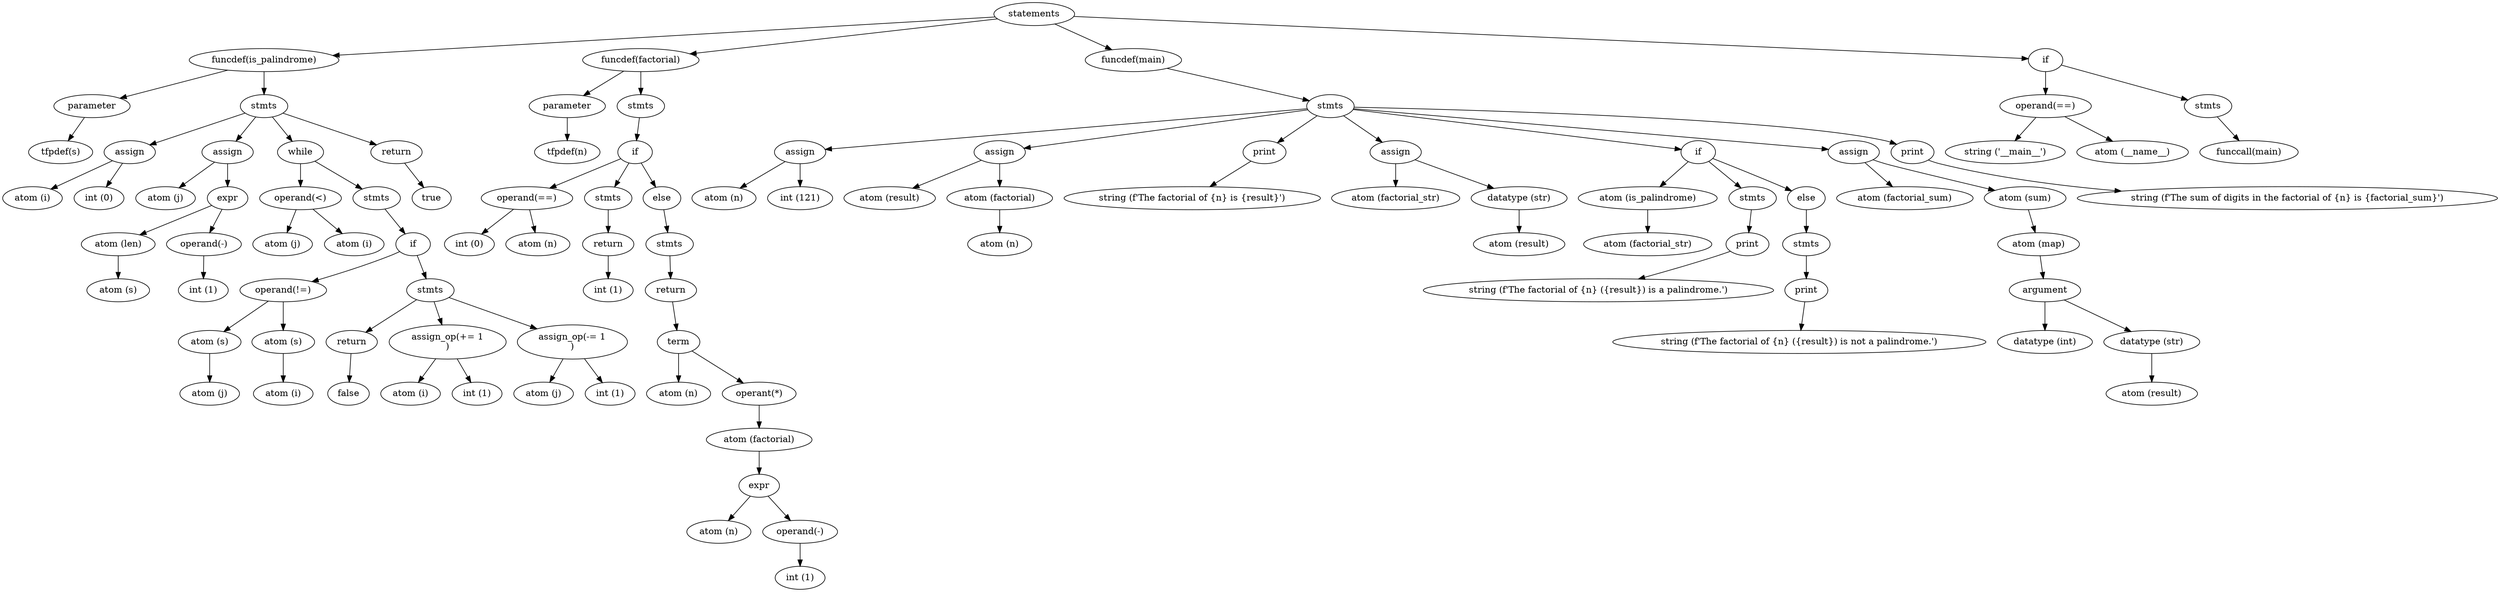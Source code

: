 digraph G {
	statements36 [label = "statements"]
	statements36 -> funcdef35;
	funcdef35 [label = "funcdef(is_palindrome)"]
	funcdef35 -> parameter1;
	parameter1 [label = "parameter"]
	parameter1 -> tfpdef0;
	tfpdef0 [label = "tfpdef(s)"]
	funcdef35 -> stmts5;
	stmts5 [label = "stmts"]
	stmts5 -> assign4;
	assign4 [label = "assign"]
	assign4 -> NAME2;
	NAME2 [label = "atom (i)"]
	assign4 -> int3;
	int3 [label = "int (0)"]
	stmts5 -> assign12;
	assign12 [label = "assign"]
	assign12 -> NAME6;
	NAME6 [label = "atom (j)"]
	assign12 -> arithm_expr11;
	arithm_expr11 [label = "expr"]
	arithm_expr11 -> NAME7;
	NAME7 [label = "atom (len)"]
	NAME7 -> NAME8;
	NAME8 [label = "atom (s)"]
	arithm_expr11 -> operand9;
	operand9 [label = "operand(-)"]
	operand9 -> int10;
	int10 [label = "int (1)"]
	stmts5 -> while32;
	while32 [label = "while"]
	while32 -> operand14;
	operand14 [label = "operand(<)"]
	operand14 -> NAME15;
	NAME15 [label = "atom (j)"]
	operand14 -> NAME13;
	NAME13 [label = "atom (i)"]
	while32 -> stmts31;
	stmts31 [label = "stmts"]
	stmts31 -> if30;
	if30 [label = "if"]
	if30 -> operand18;
	operand18 [label = "operand(!=)"]
	operand18 -> NAME19;
	NAME19 [label = "atom (s)"]
	NAME19 -> NAME20;
	NAME20 [label = "atom (j)"]
	operand18 -> NAME16;
	NAME16 [label = "atom (s)"]
	NAME16 -> NAME17;
	NAME17 [label = "atom (i)"]
	if30 -> stmts23;
	stmts23 [label = "stmts"]
	stmts23 -> return22;
	return22 [label = "return"]
	return22 -> false21;
	false21 [label = "false"]
	stmts23 -> expr_stmt26;
	expr_stmt26 [label = "assign_op(+= 1
)"]
	expr_stmt26 -> NAME24;
	NAME24 [label = "atom (i)"]
	expr_stmt26 -> int25;
	int25 [label = "int (1)"]
	stmts23 -> expr_stmt29;
	expr_stmt29 [label = "assign_op(-= 1
)"]
	expr_stmt29 -> NAME27;
	NAME27 [label = "atom (j)"]
	expr_stmt29 -> int28;
	int28 [label = "int (1)"]
	stmts5 -> return34;
	return34 [label = "return"]
	return34 -> true33;
	true33 [label = "true"]
	statements36 -> funcdef58;
	funcdef58 [label = "funcdef(factorial)"]
	funcdef58 -> parameter38;
	parameter38 [label = "parameter"]
	parameter38 -> tfpdef37;
	tfpdef37 [label = "tfpdef(n)"]
	funcdef58 -> stmts57;
	stmts57 [label = "stmts"]
	stmts57 -> if56;
	if56 [label = "if"]
	if56 -> operand40;
	operand40 [label = "operand(==)"]
	operand40 -> int41;
	int41 [label = "int (0)"]
	operand40 -> NAME39;
	NAME39 [label = "atom (n)"]
	if56 -> stmts44;
	stmts44 [label = "stmts"]
	stmts44 -> return43;
	return43 [label = "return"]
	return43 -> int42;
	int42 [label = "int (1)"]
	if56 -> else55;
	else55 [label = "else"]
	else55 -> stmts54;
	stmts54 [label = "stmts"]
	stmts54 -> return53;
	return53 [label = "return"]
	return53 -> term52;
	term52 [label = "term"]
	term52 -> NAME45;
	NAME45 [label = "atom (n)"]
	term52 -> operand51;
	operand51 [label = "operant(*)"]
	operand51 -> NAME46;
	NAME46 [label = "atom (factorial)"]
	NAME46 -> arithm_expr50;
	arithm_expr50 [label = "expr"]
	arithm_expr50 -> NAME47;
	NAME47 [label = "atom (n)"]
	arithm_expr50 -> operand48;
	operand48 [label = "operand(-)"]
	operand48 -> int49;
	int49 [label = "int (1)"]
	statements36 -> funcdef93;
	funcdef93 [label = "funcdef(main)"]
	funcdef93 -> stmts62;
	stmts62 [label = "stmts"]
	stmts62 -> assign61;
	assign61 [label = "assign"]
	assign61 -> NAME59;
	NAME59 [label = "atom (n)"]
	assign61 -> int60;
	int60 [label = "int (121)"]
	stmts62 -> assign66;
	assign66 [label = "assign"]
	assign66 -> NAME63;
	NAME63 [label = "atom (result)"]
	assign66 -> NAME64;
	NAME64 [label = "atom (factorial)"]
	NAME64 -> NAME65;
	NAME65 [label = "atom (n)"]
	stmts62 -> print68;
	print68 [label = "print"]
	print68 -> string67;
	string67 [label = "string (f'The factorial of {n} is {result}')"]
	stmts62 -> assign72;
	assign72 [label = "assign"]
	assign72 -> NAME69;
	NAME69 [label = "atom (factorial_str)"]
	assign72 -> DATA_TYPE70;
	DATA_TYPE70 [label = "datatype (str)"]
	DATA_TYPE70 -> NAME71;
	NAME71 [label = "atom (result)"]
	stmts62 -> if82;
	if82 [label = "if"]
	if82 -> NAME73;
	NAME73 [label = "atom (is_palindrome)"]
	NAME73 -> NAME74;
	NAME74 [label = "atom (factorial_str)"]
	if82 -> stmts77;
	stmts77 [label = "stmts"]
	stmts77 -> print76;
	print76 [label = "print"]
	print76 -> string75;
	string75 [label = "string (f'The factorial of {n} ({result}) is a palindrome.')"]
	if82 -> else81;
	else81 [label = "else"]
	else81 -> stmts80;
	stmts80 [label = "stmts"]
	stmts80 -> print79;
	print79 [label = "print"]
	print79 -> string78;
	string78 [label = "string (f'The factorial of {n} ({result}) is not a palindrome.')"]
	stmts62 -> assign90;
	assign90 [label = "assign"]
	assign90 -> NAME83;
	NAME83 [label = "atom (factorial_sum)"]
	assign90 -> NAME84;
	NAME84 [label = "atom (sum)"]
	NAME84 -> NAME85;
	NAME85 [label = "atom (map)"]
	NAME85 -> arglist89;
	arglist89 [label = "argument"]
	arglist89 -> DATA_TYPE86;
	DATA_TYPE86 [label = "datatype (int)"]
	arglist89 -> DATA_TYPE87;
	DATA_TYPE87 [label = "datatype (str)"]
	DATA_TYPE87 -> NAME88;
	NAME88 [label = "atom (result)"]
	stmts62 -> print92;
	print92 [label = "print"]
	print92 -> string91;
	string91 [label = "string (f'The sum of digits in the factorial of {n} is {factorial_sum}')"]
	statements36 -> if99;
	if99 [label = "if"]
	if99 -> operand95;
	operand95 [label = "operand(==)"]
	operand95 -> string96;
	string96 [label = "string ('__main__')"]
	operand95 -> NAME94;
	NAME94 [label = "atom (__name__)"]
	if99 -> stmts98;
	stmts98 [label = "stmts"]
	stmts98 -> funccall97;
	funccall97 [label = "funccall(main)"]
}
